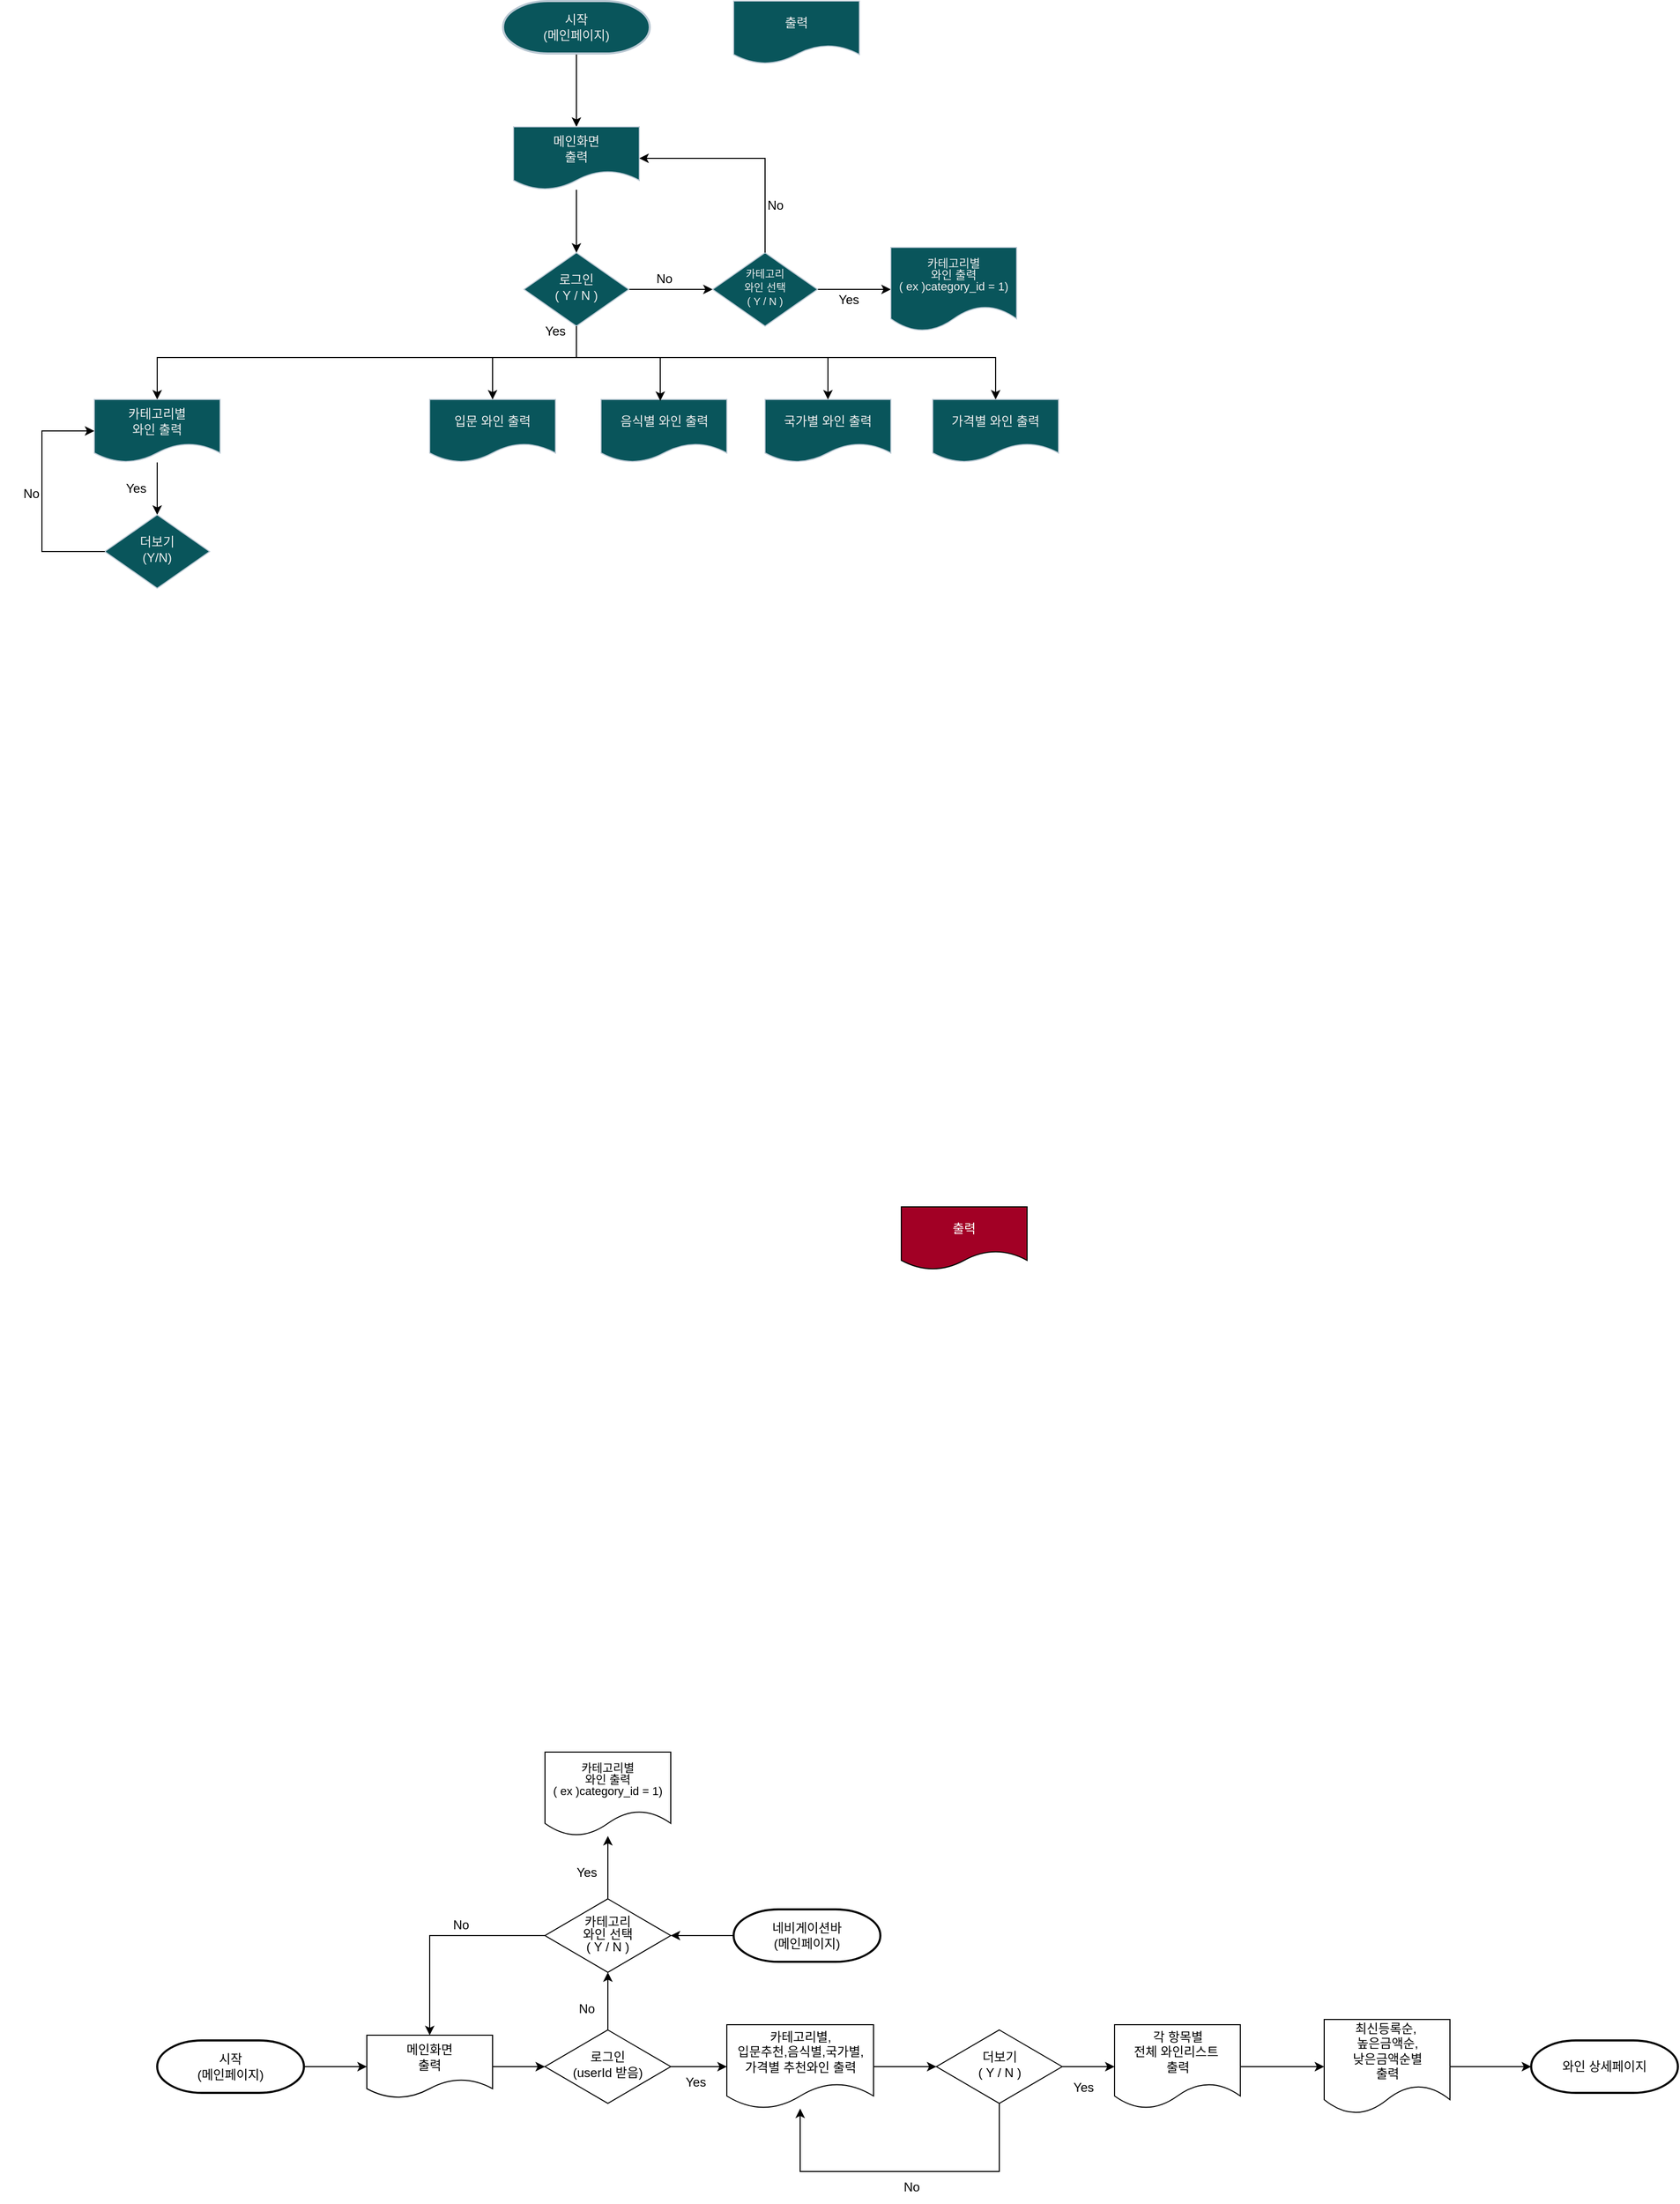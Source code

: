<mxfile version="21.6.8" type="github">
  <diagram id="C5RBs43oDa-KdzZeNtuy" name="Page-1">
    <mxGraphModel dx="2074" dy="752" grid="0" gridSize="10" guides="1" tooltips="1" connect="1" arrows="1" fold="1" page="0" pageScale="1" pageWidth="827" pageHeight="1169" math="0" shadow="0">
      <root>
        <mxCell id="WIyWlLk6GJQsqaUBKTNV-0" />
        <mxCell id="WIyWlLk6GJQsqaUBKTNV-1" parent="WIyWlLk6GJQsqaUBKTNV-0" />
        <mxCell id="yXGT23yazqKVYROXxRZH-7" value="" style="edgeStyle=orthogonalEdgeStyle;rounded=0;orthogonalLoop=1;jettySize=auto;html=1;" parent="WIyWlLk6GJQsqaUBKTNV-1" source="WIyWlLk6GJQsqaUBKTNV-6" target="yXGT23yazqKVYROXxRZH-6" edge="1">
          <mxGeometry relative="1" as="geometry" />
        </mxCell>
        <mxCell id="WIyWlLk6GJQsqaUBKTNV-6" value="로그인&lt;br&gt;( Y / N )" style="rhombus;whiteSpace=wrap;html=1;shadow=0;fontFamily=Helvetica;fontSize=12;align=center;strokeWidth=1;spacing=6;spacingTop=-4;labelBackgroundColor=none;rounded=0;fillColor=#09555B;strokeColor=#BAC8D3;fontColor=#EEEEEE;" parent="WIyWlLk6GJQsqaUBKTNV-1" vertex="1">
          <mxGeometry x="280" y="270" width="100" height="70" as="geometry" />
        </mxCell>
        <mxCell id="yXGT23yazqKVYROXxRZH-13" value="" style="edgeStyle=orthogonalEdgeStyle;rounded=0;orthogonalLoop=1;jettySize=auto;html=1;" parent="WIyWlLk6GJQsqaUBKTNV-1" source="0bC-GasRbppWAcGdlRrs-1" target="yXGT23yazqKVYROXxRZH-12" edge="1">
          <mxGeometry relative="1" as="geometry" />
        </mxCell>
        <mxCell id="0bC-GasRbppWAcGdlRrs-1" value="시작&lt;br&gt;(메인페이지)" style="strokeWidth=2;html=1;shape=mxgraph.flowchart.terminator;whiteSpace=wrap;strokeColor=#BAC8D3;fontColor=#EEEEEE;fillColor=#09555B;" parent="WIyWlLk6GJQsqaUBKTNV-1" vertex="1">
          <mxGeometry x="260" y="30" width="140" height="50" as="geometry" />
        </mxCell>
        <mxCell id="0bC-GasRbppWAcGdlRrs-2" value="출력" style="shape=document;whiteSpace=wrap;html=1;boundedLbl=1;strokeColor=#BAC8D3;fontColor=#EEEEEE;fillColor=#09555B;" parent="WIyWlLk6GJQsqaUBKTNV-1" vertex="1">
          <mxGeometry x="480" y="30" width="120" height="60" as="geometry" />
        </mxCell>
        <mxCell id="j07MkLIGBB6SY7WjXgDA-7" value="" style="edgeStyle=orthogonalEdgeStyle;rounded=0;orthogonalLoop=1;jettySize=auto;html=1;" parent="WIyWlLk6GJQsqaUBKTNV-1" source="yXGT23yazqKVYROXxRZH-1" target="j07MkLIGBB6SY7WjXgDA-5" edge="1">
          <mxGeometry relative="1" as="geometry" />
        </mxCell>
        <mxCell id="yXGT23yazqKVYROXxRZH-1" value="카테고리별&lt;br&gt;와인 출력" style="shape=document;whiteSpace=wrap;html=1;boundedLbl=1;strokeColor=#BAC8D3;fontColor=#EEEEEE;fillColor=#09555B;" parent="WIyWlLk6GJQsqaUBKTNV-1" vertex="1">
          <mxGeometry x="-130" y="410" width="120" height="60" as="geometry" />
        </mxCell>
        <mxCell id="yXGT23yazqKVYROXxRZH-16" value="" style="edgeStyle=orthogonalEdgeStyle;rounded=0;orthogonalLoop=1;jettySize=auto;html=1;" parent="WIyWlLk6GJQsqaUBKTNV-1" source="yXGT23yazqKVYROXxRZH-6" target="yXGT23yazqKVYROXxRZH-15" edge="1">
          <mxGeometry relative="1" as="geometry" />
        </mxCell>
        <mxCell id="yXGT23yazqKVYROXxRZH-6" value="&lt;p style=&quot;line-height: 100%;&quot;&gt;&lt;font style=&quot;font-size: 10px;&quot;&gt;카테고리&lt;br&gt;와인 선택&lt;br&gt;( Y / N )&lt;/font&gt;&lt;/p&gt;" style="rhombus;whiteSpace=wrap;html=1;shadow=0;fontFamily=Helvetica;fontSize=12;align=center;strokeWidth=1;spacing=6;spacingTop=-4;labelBackgroundColor=none;rounded=0;fillColor=#09555B;strokeColor=#BAC8D3;fontColor=#EEEEEE;" parent="WIyWlLk6GJQsqaUBKTNV-1" vertex="1">
          <mxGeometry x="460" y="270" width="100" height="70" as="geometry" />
        </mxCell>
        <mxCell id="yXGT23yazqKVYROXxRZH-8" value="No" style="text;html=1;strokeColor=none;fillColor=none;align=center;verticalAlign=middle;whiteSpace=wrap;rounded=0;" parent="WIyWlLk6GJQsqaUBKTNV-1" vertex="1">
          <mxGeometry x="384" y="280" width="60" height="30" as="geometry" />
        </mxCell>
        <mxCell id="yXGT23yazqKVYROXxRZH-10" value="Yes" style="text;html=1;strokeColor=none;fillColor=none;align=center;verticalAlign=middle;whiteSpace=wrap;rounded=0;" parent="WIyWlLk6GJQsqaUBKTNV-1" vertex="1">
          <mxGeometry x="280" y="330" width="60" height="30" as="geometry" />
        </mxCell>
        <mxCell id="yXGT23yazqKVYROXxRZH-14" value="" style="edgeStyle=orthogonalEdgeStyle;rounded=0;orthogonalLoop=1;jettySize=auto;html=1;" parent="WIyWlLk6GJQsqaUBKTNV-1" source="yXGT23yazqKVYROXxRZH-12" target="WIyWlLk6GJQsqaUBKTNV-6" edge="1">
          <mxGeometry relative="1" as="geometry" />
        </mxCell>
        <mxCell id="yXGT23yazqKVYROXxRZH-12" value="메인화면&lt;br&gt;출력" style="shape=document;whiteSpace=wrap;html=1;boundedLbl=1;strokeColor=#BAC8D3;fontColor=#EEEEEE;fillColor=#09555B;" parent="WIyWlLk6GJQsqaUBKTNV-1" vertex="1">
          <mxGeometry x="270" y="150" width="120" height="60" as="geometry" />
        </mxCell>
        <mxCell id="yXGT23yazqKVYROXxRZH-15" value="&lt;p style=&quot;line-height: 100%; font-size: 11px;&quot;&gt;카테고리별&lt;br&gt;와인 출력&lt;br&gt;( ex )category_id = 1)&lt;br&gt;&lt;/p&gt;" style="shape=document;whiteSpace=wrap;html=1;boundedLbl=1;fillColor=#09555B;strokeColor=#BAC8D3;fontColor=#EEEEEE;shadow=0;strokeWidth=1;spacing=6;spacingTop=-4;labelBackgroundColor=none;rounded=0;" parent="WIyWlLk6GJQsqaUBKTNV-1" vertex="1">
          <mxGeometry x="630" y="265" width="120" height="80" as="geometry" />
        </mxCell>
        <mxCell id="yXGT23yazqKVYROXxRZH-18" value="" style="endArrow=classic;html=1;rounded=0;exitX=0.5;exitY=0;exitDx=0;exitDy=0;entryX=1;entryY=0.5;entryDx=0;entryDy=0;" parent="WIyWlLk6GJQsqaUBKTNV-1" source="yXGT23yazqKVYROXxRZH-6" target="yXGT23yazqKVYROXxRZH-12" edge="1">
          <mxGeometry width="50" height="50" relative="1" as="geometry">
            <mxPoint x="440" y="270" as="sourcePoint" />
            <mxPoint x="450" y="220" as="targetPoint" />
            <Array as="points">
              <mxPoint x="510" y="180" />
            </Array>
          </mxGeometry>
        </mxCell>
        <mxCell id="yXGT23yazqKVYROXxRZH-20" value="No" style="text;html=1;strokeColor=none;fillColor=none;align=center;verticalAlign=middle;whiteSpace=wrap;rounded=0;" parent="WIyWlLk6GJQsqaUBKTNV-1" vertex="1">
          <mxGeometry x="490" y="210" width="60" height="30" as="geometry" />
        </mxCell>
        <mxCell id="yXGT23yazqKVYROXxRZH-21" value="Yes" style="text;html=1;strokeColor=none;fillColor=none;align=center;verticalAlign=middle;whiteSpace=wrap;rounded=0;" parent="WIyWlLk6GJQsqaUBKTNV-1" vertex="1">
          <mxGeometry x="560" y="300" width="60" height="30" as="geometry" />
        </mxCell>
        <mxCell id="yXGT23yazqKVYROXxRZH-22" value="입문 와인 출력" style="shape=document;whiteSpace=wrap;html=1;boundedLbl=1;strokeColor=#BAC8D3;fontColor=#EEEEEE;fillColor=#09555B;" parent="WIyWlLk6GJQsqaUBKTNV-1" vertex="1">
          <mxGeometry x="190" y="410" width="120" height="60" as="geometry" />
        </mxCell>
        <mxCell id="yXGT23yazqKVYROXxRZH-23" value="음식별 와인 출력" style="shape=document;whiteSpace=wrap;html=1;boundedLbl=1;strokeColor=#BAC8D3;fontColor=#EEEEEE;fillColor=#09555B;" parent="WIyWlLk6GJQsqaUBKTNV-1" vertex="1">
          <mxGeometry x="353.5" y="410" width="120" height="60" as="geometry" />
        </mxCell>
        <mxCell id="yXGT23yazqKVYROXxRZH-24" value="국가별 와인 출력" style="shape=document;whiteSpace=wrap;html=1;boundedLbl=1;strokeColor=#BAC8D3;fontColor=#EEEEEE;fillColor=#09555B;" parent="WIyWlLk6GJQsqaUBKTNV-1" vertex="1">
          <mxGeometry x="510" y="410" width="120" height="60" as="geometry" />
        </mxCell>
        <mxCell id="yXGT23yazqKVYROXxRZH-25" value="가격별 와인 출력" style="shape=document;whiteSpace=wrap;html=1;boundedLbl=1;strokeColor=#BAC8D3;fontColor=#EEEEEE;fillColor=#09555B;" parent="WIyWlLk6GJQsqaUBKTNV-1" vertex="1">
          <mxGeometry x="670" y="410" width="120" height="60" as="geometry" />
        </mxCell>
        <mxCell id="j07MkLIGBB6SY7WjXgDA-0" value="" style="endArrow=classic;html=1;rounded=0;exitX=0.5;exitY=1;exitDx=0;exitDy=0;entryX=0.5;entryY=0;entryDx=0;entryDy=0;" parent="WIyWlLk6GJQsqaUBKTNV-1" source="WIyWlLk6GJQsqaUBKTNV-6" target="yXGT23yazqKVYROXxRZH-1" edge="1">
          <mxGeometry width="50" height="50" relative="1" as="geometry">
            <mxPoint x="390" y="510" as="sourcePoint" />
            <mxPoint x="330" y="450" as="targetPoint" />
            <Array as="points">
              <mxPoint x="330" y="370" />
              <mxPoint x="-70" y="370" />
            </Array>
          </mxGeometry>
        </mxCell>
        <mxCell id="j07MkLIGBB6SY7WjXgDA-1" value="" style="endArrow=classic;html=1;rounded=0;" parent="WIyWlLk6GJQsqaUBKTNV-1" target="yXGT23yazqKVYROXxRZH-22" edge="1">
          <mxGeometry width="50" height="50" relative="1" as="geometry">
            <mxPoint x="250" y="370" as="sourcePoint" />
            <mxPoint x="440" y="460" as="targetPoint" />
          </mxGeometry>
        </mxCell>
        <mxCell id="j07MkLIGBB6SY7WjXgDA-2" value="" style="endArrow=classic;html=1;rounded=0;entryX=0.5;entryY=0;entryDx=0;entryDy=0;" parent="WIyWlLk6GJQsqaUBKTNV-1" target="yXGT23yazqKVYROXxRZH-25" edge="1">
          <mxGeometry width="50" height="50" relative="1" as="geometry">
            <mxPoint x="330" y="370" as="sourcePoint" />
            <mxPoint x="440" y="460" as="targetPoint" />
            <Array as="points">
              <mxPoint x="730" y="370" />
            </Array>
          </mxGeometry>
        </mxCell>
        <mxCell id="j07MkLIGBB6SY7WjXgDA-3" value="" style="endArrow=classic;html=1;rounded=0;entryX=0.471;entryY=0.022;entryDx=0;entryDy=0;entryPerimeter=0;" parent="WIyWlLk6GJQsqaUBKTNV-1" target="yXGT23yazqKVYROXxRZH-23" edge="1">
          <mxGeometry width="50" height="50" relative="1" as="geometry">
            <mxPoint x="410" y="370" as="sourcePoint" />
            <mxPoint x="440" y="460" as="targetPoint" />
          </mxGeometry>
        </mxCell>
        <mxCell id="j07MkLIGBB6SY7WjXgDA-4" value="" style="endArrow=classic;html=1;rounded=0;entryX=0.5;entryY=0;entryDx=0;entryDy=0;" parent="WIyWlLk6GJQsqaUBKTNV-1" target="yXGT23yazqKVYROXxRZH-24" edge="1">
          <mxGeometry width="50" height="50" relative="1" as="geometry">
            <mxPoint x="570" y="370" as="sourcePoint" />
            <mxPoint x="490" y="410" as="targetPoint" />
          </mxGeometry>
        </mxCell>
        <mxCell id="j07MkLIGBB6SY7WjXgDA-5" value="더보기&lt;br&gt;(Y/N)" style="rhombus;whiteSpace=wrap;html=1;shadow=0;fontFamily=Helvetica;fontSize=12;align=center;strokeWidth=1;spacing=6;spacingTop=-4;labelBackgroundColor=none;rounded=0;fillColor=#09555B;strokeColor=#BAC8D3;fontColor=#EEEEEE;" parent="WIyWlLk6GJQsqaUBKTNV-1" vertex="1">
          <mxGeometry x="-120" y="520" width="100" height="70" as="geometry" />
        </mxCell>
        <mxCell id="j07MkLIGBB6SY7WjXgDA-8" value="" style="endArrow=classic;html=1;rounded=0;exitX=0;exitY=0.5;exitDx=0;exitDy=0;entryX=0;entryY=0.5;entryDx=0;entryDy=0;" parent="WIyWlLk6GJQsqaUBKTNV-1" source="j07MkLIGBB6SY7WjXgDA-5" target="yXGT23yazqKVYROXxRZH-1" edge="1">
          <mxGeometry width="50" height="50" relative="1" as="geometry">
            <mxPoint x="-210" y="570" as="sourcePoint" />
            <mxPoint x="-160" y="520" as="targetPoint" />
            <Array as="points">
              <mxPoint x="-180" y="555" />
              <mxPoint x="-180" y="440" />
            </Array>
          </mxGeometry>
        </mxCell>
        <mxCell id="j07MkLIGBB6SY7WjXgDA-9" value="No" style="text;html=1;strokeColor=none;fillColor=none;align=center;verticalAlign=middle;whiteSpace=wrap;rounded=0;" parent="WIyWlLk6GJQsqaUBKTNV-1" vertex="1">
          <mxGeometry x="-220" y="480" width="60" height="40" as="geometry" />
        </mxCell>
        <mxCell id="j07MkLIGBB6SY7WjXgDA-10" value="Yes" style="text;html=1;strokeColor=none;fillColor=none;align=center;verticalAlign=middle;whiteSpace=wrap;rounded=0;" parent="WIyWlLk6GJQsqaUBKTNV-1" vertex="1">
          <mxGeometry x="-120" y="480" width="60" height="30" as="geometry" />
        </mxCell>
        <mxCell id="j07MkLIGBB6SY7WjXgDA-11" value="" style="edgeStyle=orthogonalEdgeStyle;rounded=0;orthogonalLoop=1;jettySize=auto;html=1;" parent="WIyWlLk6GJQsqaUBKTNV-1" source="j07MkLIGBB6SY7WjXgDA-12" target="j07MkLIGBB6SY7WjXgDA-19" edge="1">
          <mxGeometry relative="1" as="geometry" />
        </mxCell>
        <mxCell id="j07MkLIGBB6SY7WjXgDA-42" value="" style="edgeStyle=orthogonalEdgeStyle;rounded=0;orthogonalLoop=1;jettySize=auto;html=1;" parent="WIyWlLk6GJQsqaUBKTNV-1" source="j07MkLIGBB6SY7WjXgDA-12" target="j07MkLIGBB6SY7WjXgDA-41" edge="1">
          <mxGeometry relative="1" as="geometry" />
        </mxCell>
        <mxCell id="j07MkLIGBB6SY7WjXgDA-12" value="로그인&lt;br&gt;(userId 받음)" style="rhombus;whiteSpace=wrap;html=1;shadow=0;fontFamily=Helvetica;fontSize=12;align=center;strokeWidth=1;spacing=6;spacingTop=-4;labelBackgroundColor=none;rounded=0;" parent="WIyWlLk6GJQsqaUBKTNV-1" vertex="1">
          <mxGeometry x="300" y="1965" width="120" height="70" as="geometry" />
        </mxCell>
        <mxCell id="j07MkLIGBB6SY7WjXgDA-13" value="" style="edgeStyle=orthogonalEdgeStyle;rounded=0;orthogonalLoop=1;jettySize=auto;html=1;" parent="WIyWlLk6GJQsqaUBKTNV-1" source="j07MkLIGBB6SY7WjXgDA-14" target="j07MkLIGBB6SY7WjXgDA-23" edge="1">
          <mxGeometry relative="1" as="geometry" />
        </mxCell>
        <mxCell id="j07MkLIGBB6SY7WjXgDA-14" value="시작&lt;br&gt;(메인페이지)" style="strokeWidth=2;html=1;shape=mxgraph.flowchart.terminator;whiteSpace=wrap;" parent="WIyWlLk6GJQsqaUBKTNV-1" vertex="1">
          <mxGeometry x="-70" y="1975" width="140" height="50" as="geometry" />
        </mxCell>
        <mxCell id="j07MkLIGBB6SY7WjXgDA-15" value="출력" style="shape=document;whiteSpace=wrap;html=1;boundedLbl=1;strokeColor=default;fillColor=#a20025;fontColor=#ffffff;" parent="WIyWlLk6GJQsqaUBKTNV-1" vertex="1">
          <mxGeometry x="640" y="1180" width="120" height="60" as="geometry" />
        </mxCell>
        <mxCell id="j07MkLIGBB6SY7WjXgDA-18" value="" style="edgeStyle=orthogonalEdgeStyle;rounded=0;orthogonalLoop=1;jettySize=auto;html=1;" parent="WIyWlLk6GJQsqaUBKTNV-1" source="j07MkLIGBB6SY7WjXgDA-19" target="j07MkLIGBB6SY7WjXgDA-24" edge="1">
          <mxGeometry relative="1" as="geometry" />
        </mxCell>
        <mxCell id="j07MkLIGBB6SY7WjXgDA-19" value="&lt;p style=&quot;line-height: 100%;&quot;&gt;&lt;font style=&quot;font-size: 12px;&quot;&gt;카테고리&lt;br&gt;와인 선택&lt;br&gt;( Y / N )&lt;/font&gt;&lt;/p&gt;" style="rhombus;whiteSpace=wrap;html=1;shadow=0;fontFamily=Helvetica;fontSize=12;align=center;strokeWidth=1;spacing=6;spacingTop=-4;labelBackgroundColor=none;rounded=0;" parent="WIyWlLk6GJQsqaUBKTNV-1" vertex="1">
          <mxGeometry x="300" y="1840" width="120" height="70" as="geometry" />
        </mxCell>
        <mxCell id="j07MkLIGBB6SY7WjXgDA-22" value="" style="edgeStyle=orthogonalEdgeStyle;rounded=0;orthogonalLoop=1;jettySize=auto;html=1;" parent="WIyWlLk6GJQsqaUBKTNV-1" source="j07MkLIGBB6SY7WjXgDA-23" target="j07MkLIGBB6SY7WjXgDA-12" edge="1">
          <mxGeometry relative="1" as="geometry" />
        </mxCell>
        <mxCell id="j07MkLIGBB6SY7WjXgDA-23" value="메인화면&lt;br&gt;출력" style="shape=document;whiteSpace=wrap;html=1;boundedLbl=1;" parent="WIyWlLk6GJQsqaUBKTNV-1" vertex="1">
          <mxGeometry x="130" y="1970" width="120" height="60" as="geometry" />
        </mxCell>
        <mxCell id="j07MkLIGBB6SY7WjXgDA-24" value="&lt;p style=&quot;line-height: 100%; font-size: 11px;&quot;&gt;카테고리별&lt;br&gt;와인 출력&lt;br&gt;( ex )category_id = 1)&lt;br&gt;&lt;/p&gt;" style="shape=document;whiteSpace=wrap;html=1;boundedLbl=1;shadow=0;strokeWidth=1;spacing=6;spacingTop=-4;labelBackgroundColor=none;rounded=0;" parent="WIyWlLk6GJQsqaUBKTNV-1" vertex="1">
          <mxGeometry x="300" y="1700" width="120" height="80" as="geometry" />
        </mxCell>
        <mxCell id="j07MkLIGBB6SY7WjXgDA-25" value="" style="endArrow=classic;html=1;rounded=0;exitX=0;exitY=0.5;exitDx=0;exitDy=0;" parent="WIyWlLk6GJQsqaUBKTNV-1" source="j07MkLIGBB6SY7WjXgDA-19" target="j07MkLIGBB6SY7WjXgDA-23" edge="1">
          <mxGeometry width="50" height="50" relative="1" as="geometry">
            <mxPoint x="600" y="1420" as="sourcePoint" />
            <mxPoint x="610" y="1370" as="targetPoint" />
            <Array as="points">
              <mxPoint x="190" y="1875" />
            </Array>
          </mxGeometry>
        </mxCell>
        <mxCell id="j07MkLIGBB6SY7WjXgDA-26" value="&lt;font color=&quot;#000000&quot;&gt;No&lt;/font&gt;" style="text;html=1;align=center;verticalAlign=middle;whiteSpace=wrap;rounded=0;" parent="WIyWlLk6GJQsqaUBKTNV-1" vertex="1">
          <mxGeometry x="310" y="1930" width="60" height="30" as="geometry" />
        </mxCell>
        <mxCell id="j07MkLIGBB6SY7WjXgDA-27" value="Yes" style="text;html=1;align=center;verticalAlign=middle;whiteSpace=wrap;rounded=0;" parent="WIyWlLk6GJQsqaUBKTNV-1" vertex="1">
          <mxGeometry x="783.5" y="2005" width="60" height="30" as="geometry" />
        </mxCell>
        <mxCell id="j07MkLIGBB6SY7WjXgDA-44" value="" style="edgeStyle=orthogonalEdgeStyle;rounded=0;orthogonalLoop=1;jettySize=auto;html=1;" parent="WIyWlLk6GJQsqaUBKTNV-1" source="j07MkLIGBB6SY7WjXgDA-41" target="j07MkLIGBB6SY7WjXgDA-43" edge="1">
          <mxGeometry relative="1" as="geometry" />
        </mxCell>
        <mxCell id="j07MkLIGBB6SY7WjXgDA-41" value="카테고리별,&lt;br&gt;입문추천,음식별,국가별,가격별 추천와인 출력" style="shape=document;whiteSpace=wrap;html=1;boundedLbl=1;shadow=0;strokeWidth=1;spacing=6;spacingTop=-4;labelBackgroundColor=none;rounded=0;" parent="WIyWlLk6GJQsqaUBKTNV-1" vertex="1">
          <mxGeometry x="473.5" y="1960" width="140" height="80" as="geometry" />
        </mxCell>
        <mxCell id="j07MkLIGBB6SY7WjXgDA-46" value="" style="edgeStyle=orthogonalEdgeStyle;rounded=0;orthogonalLoop=1;jettySize=auto;html=1;" parent="WIyWlLk6GJQsqaUBKTNV-1" source="j07MkLIGBB6SY7WjXgDA-43" target="j07MkLIGBB6SY7WjXgDA-45" edge="1">
          <mxGeometry relative="1" as="geometry" />
        </mxCell>
        <mxCell id="j07MkLIGBB6SY7WjXgDA-43" value="더보기&lt;br&gt;( Y / N )" style="rhombus;whiteSpace=wrap;html=1;shadow=0;fontFamily=Helvetica;fontSize=12;align=center;strokeWidth=1;spacing=6;spacingTop=-4;labelBackgroundColor=none;rounded=0;" parent="WIyWlLk6GJQsqaUBKTNV-1" vertex="1">
          <mxGeometry x="673.5" y="1965" width="120" height="70" as="geometry" />
        </mxCell>
        <mxCell id="j07MkLIGBB6SY7WjXgDA-65" value="" style="edgeStyle=orthogonalEdgeStyle;rounded=0;orthogonalLoop=1;jettySize=auto;html=1;" parent="WIyWlLk6GJQsqaUBKTNV-1" source="j07MkLIGBB6SY7WjXgDA-45" target="j07MkLIGBB6SY7WjXgDA-64" edge="1">
          <mxGeometry relative="1" as="geometry" />
        </mxCell>
        <mxCell id="j07MkLIGBB6SY7WjXgDA-45" value="각 항목별&lt;br&gt;전체 와인리스트&amp;nbsp;&lt;br&gt;출력" style="shape=document;whiteSpace=wrap;html=1;boundedLbl=1;shadow=0;strokeWidth=1;spacing=6;spacingTop=-4;labelBackgroundColor=none;rounded=0;" parent="WIyWlLk6GJQsqaUBKTNV-1" vertex="1">
          <mxGeometry x="843.5" y="1960" width="120" height="80" as="geometry" />
        </mxCell>
        <mxCell id="j07MkLIGBB6SY7WjXgDA-47" value="" style="endArrow=classic;html=1;rounded=0;exitX=0.5;exitY=1;exitDx=0;exitDy=0;" parent="WIyWlLk6GJQsqaUBKTNV-1" source="j07MkLIGBB6SY7WjXgDA-43" target="j07MkLIGBB6SY7WjXgDA-41" edge="1">
          <mxGeometry width="50" height="50" relative="1" as="geometry">
            <mxPoint x="523.5" y="1750" as="sourcePoint" />
            <mxPoint x="573.5" y="1700" as="targetPoint" />
            <Array as="points">
              <mxPoint x="733.5" y="2100" />
              <mxPoint x="543.5" y="2100" />
            </Array>
          </mxGeometry>
        </mxCell>
        <mxCell id="j07MkLIGBB6SY7WjXgDA-51" value="" style="edgeStyle=orthogonalEdgeStyle;rounded=0;orthogonalLoop=1;jettySize=auto;html=1;entryX=1;entryY=0.5;entryDx=0;entryDy=0;" parent="WIyWlLk6GJQsqaUBKTNV-1" source="j07MkLIGBB6SY7WjXgDA-50" target="j07MkLIGBB6SY7WjXgDA-19" edge="1">
          <mxGeometry relative="1" as="geometry">
            <mxPoint x="757" y="1710" as="targetPoint" />
          </mxGeometry>
        </mxCell>
        <mxCell id="j07MkLIGBB6SY7WjXgDA-50" value="네비게이션바&lt;br&gt;(메인페이지)" style="strokeWidth=2;html=1;shape=mxgraph.flowchart.terminator;whiteSpace=wrap;" parent="WIyWlLk6GJQsqaUBKTNV-1" vertex="1">
          <mxGeometry x="480" y="1850" width="140" height="50" as="geometry" />
        </mxCell>
        <mxCell id="j07MkLIGBB6SY7WjXgDA-53" value="Yes" style="text;html=1;align=center;verticalAlign=middle;whiteSpace=wrap;rounded=0;" parent="WIyWlLk6GJQsqaUBKTNV-1" vertex="1">
          <mxGeometry x="414" y="2000" width="60" height="30" as="geometry" />
        </mxCell>
        <mxCell id="j07MkLIGBB6SY7WjXgDA-54" value="&lt;font color=&quot;#000000&quot;&gt;No&lt;/font&gt;" style="text;html=1;align=center;verticalAlign=middle;whiteSpace=wrap;rounded=0;" parent="WIyWlLk6GJQsqaUBKTNV-1" vertex="1">
          <mxGeometry x="190" y="1850" width="60" height="30" as="geometry" />
        </mxCell>
        <mxCell id="j07MkLIGBB6SY7WjXgDA-55" value="&lt;font color=&quot;#000000&quot;&gt;No&lt;/font&gt;" style="text;html=1;align=center;verticalAlign=middle;whiteSpace=wrap;rounded=0;" parent="WIyWlLk6GJQsqaUBKTNV-1" vertex="1">
          <mxGeometry x="620" y="2100" width="60" height="30" as="geometry" />
        </mxCell>
        <mxCell id="j07MkLIGBB6SY7WjXgDA-56" value="Yes" style="text;html=1;align=center;verticalAlign=middle;whiteSpace=wrap;rounded=0;" parent="WIyWlLk6GJQsqaUBKTNV-1" vertex="1">
          <mxGeometry x="310" y="1800" width="60" height="30" as="geometry" />
        </mxCell>
        <mxCell id="Yk4OX9eRTrmea5lvyi48-2" value="" style="edgeStyle=orthogonalEdgeStyle;rounded=0;orthogonalLoop=1;jettySize=auto;html=1;" edge="1" parent="WIyWlLk6GJQsqaUBKTNV-1" source="j07MkLIGBB6SY7WjXgDA-64" target="Yk4OX9eRTrmea5lvyi48-1">
          <mxGeometry relative="1" as="geometry" />
        </mxCell>
        <mxCell id="j07MkLIGBB6SY7WjXgDA-64" value="최신등록순,&amp;nbsp;&lt;br style=&quot;border-color: var(--border-color);&quot;&gt;높은금액순,&lt;br style=&quot;border-color: var(--border-color);&quot;&gt;낮은금액순별&lt;br style=&quot;border-color: var(--border-color);&quot;&gt;출력" style="shape=document;whiteSpace=wrap;html=1;boundedLbl=1;shadow=0;strokeWidth=1;spacing=6;spacingTop=-4;labelBackgroundColor=none;rounded=0;" parent="WIyWlLk6GJQsqaUBKTNV-1" vertex="1">
          <mxGeometry x="1043.5" y="1955" width="120" height="90" as="geometry" />
        </mxCell>
        <mxCell id="Yk4OX9eRTrmea5lvyi48-1" value="와인 상세페이지" style="strokeWidth=2;html=1;shape=mxgraph.flowchart.terminator;whiteSpace=wrap;" vertex="1" parent="WIyWlLk6GJQsqaUBKTNV-1">
          <mxGeometry x="1241" y="1975" width="140" height="50" as="geometry" />
        </mxCell>
      </root>
    </mxGraphModel>
  </diagram>
</mxfile>
